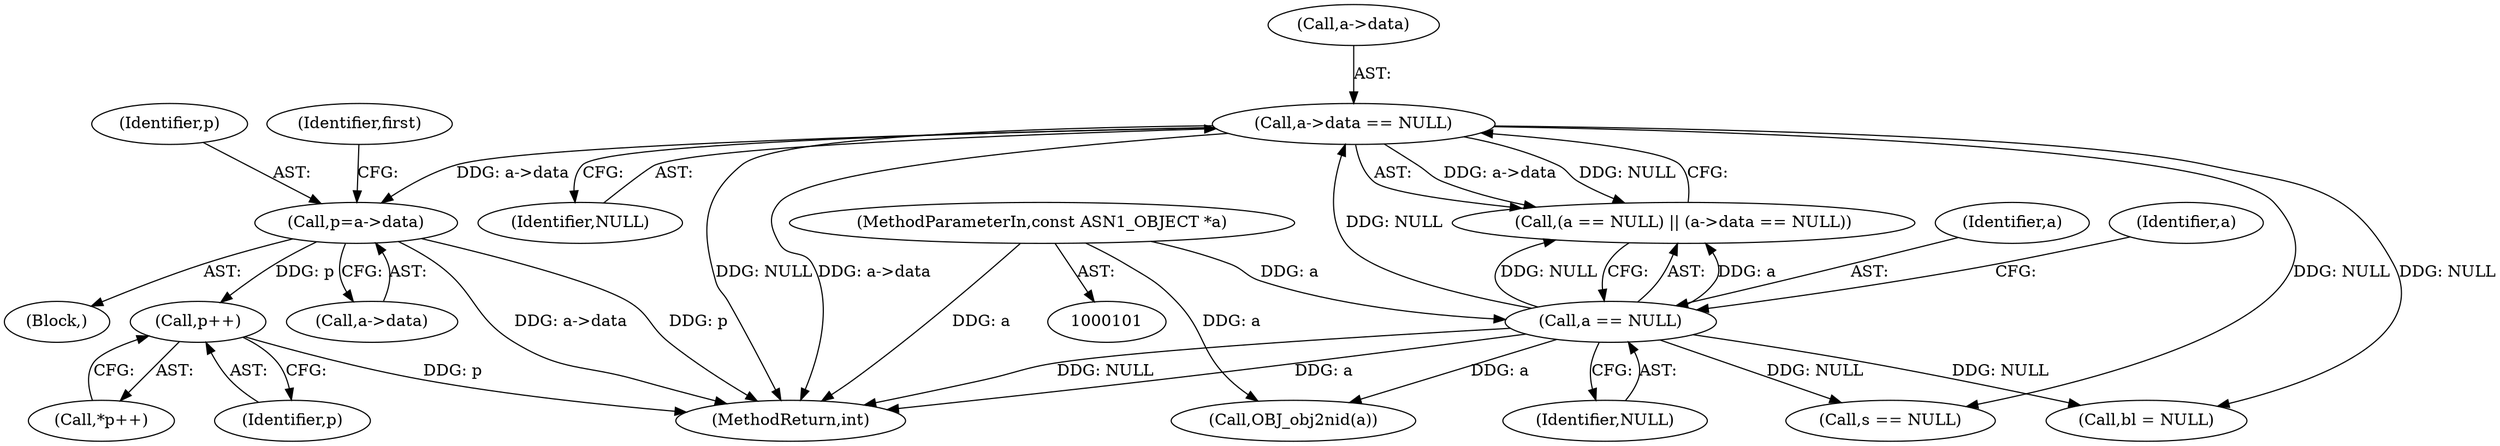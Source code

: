 digraph "0_openssl_0042fb5fd1c9d257d713b15a1f45da05cf5c1c87@pointer" {
"1000214" [label="(Call,p++)"];
"1000186" [label="(Call,p=a->data)"];
"1000136" [label="(Call,a->data == NULL)"];
"1000133" [label="(Call,a == NULL)"];
"1000104" [label="(MethodParameterIn,const ASN1_OBJECT *a)"];
"1000187" [label="(Identifier,p)"];
"1000489" [label="(MethodReturn,int)"];
"1000192" [label="(Identifier,first)"];
"1000140" [label="(Identifier,NULL)"];
"1000186" [label="(Call,p=a->data)"];
"1000137" [label="(Call,a->data)"];
"1000150" [label="(Call,OBJ_obj2nid(a))"];
"1000136" [label="(Call,a->data == NULL)"];
"1000134" [label="(Identifier,a)"];
"1000194" [label="(Call,bl = NULL)"];
"1000159" [label="(Call,s == NULL)"];
"1000138" [label="(Identifier,a)"];
"1000214" [label="(Call,p++)"];
"1000132" [label="(Call,(a == NULL) || (a->data == NULL))"];
"1000135" [label="(Identifier,NULL)"];
"1000188" [label="(Call,a->data)"];
"1000106" [label="(Block,)"];
"1000213" [label="(Call,*p++)"];
"1000215" [label="(Identifier,p)"];
"1000133" [label="(Call,a == NULL)"];
"1000104" [label="(MethodParameterIn,const ASN1_OBJECT *a)"];
"1000214" -> "1000213"  [label="AST: "];
"1000214" -> "1000215"  [label="CFG: "];
"1000215" -> "1000214"  [label="AST: "];
"1000213" -> "1000214"  [label="CFG: "];
"1000214" -> "1000489"  [label="DDG: p"];
"1000186" -> "1000214"  [label="DDG: p"];
"1000186" -> "1000106"  [label="AST: "];
"1000186" -> "1000188"  [label="CFG: "];
"1000187" -> "1000186"  [label="AST: "];
"1000188" -> "1000186"  [label="AST: "];
"1000192" -> "1000186"  [label="CFG: "];
"1000186" -> "1000489"  [label="DDG: a->data"];
"1000186" -> "1000489"  [label="DDG: p"];
"1000136" -> "1000186"  [label="DDG: a->data"];
"1000136" -> "1000132"  [label="AST: "];
"1000136" -> "1000140"  [label="CFG: "];
"1000137" -> "1000136"  [label="AST: "];
"1000140" -> "1000136"  [label="AST: "];
"1000132" -> "1000136"  [label="CFG: "];
"1000136" -> "1000489"  [label="DDG: NULL"];
"1000136" -> "1000489"  [label="DDG: a->data"];
"1000136" -> "1000132"  [label="DDG: a->data"];
"1000136" -> "1000132"  [label="DDG: NULL"];
"1000133" -> "1000136"  [label="DDG: NULL"];
"1000136" -> "1000159"  [label="DDG: NULL"];
"1000136" -> "1000194"  [label="DDG: NULL"];
"1000133" -> "1000132"  [label="AST: "];
"1000133" -> "1000135"  [label="CFG: "];
"1000134" -> "1000133"  [label="AST: "];
"1000135" -> "1000133"  [label="AST: "];
"1000138" -> "1000133"  [label="CFG: "];
"1000132" -> "1000133"  [label="CFG: "];
"1000133" -> "1000489"  [label="DDG: a"];
"1000133" -> "1000489"  [label="DDG: NULL"];
"1000133" -> "1000132"  [label="DDG: a"];
"1000133" -> "1000132"  [label="DDG: NULL"];
"1000104" -> "1000133"  [label="DDG: a"];
"1000133" -> "1000150"  [label="DDG: a"];
"1000133" -> "1000159"  [label="DDG: NULL"];
"1000133" -> "1000194"  [label="DDG: NULL"];
"1000104" -> "1000101"  [label="AST: "];
"1000104" -> "1000489"  [label="DDG: a"];
"1000104" -> "1000150"  [label="DDG: a"];
}

